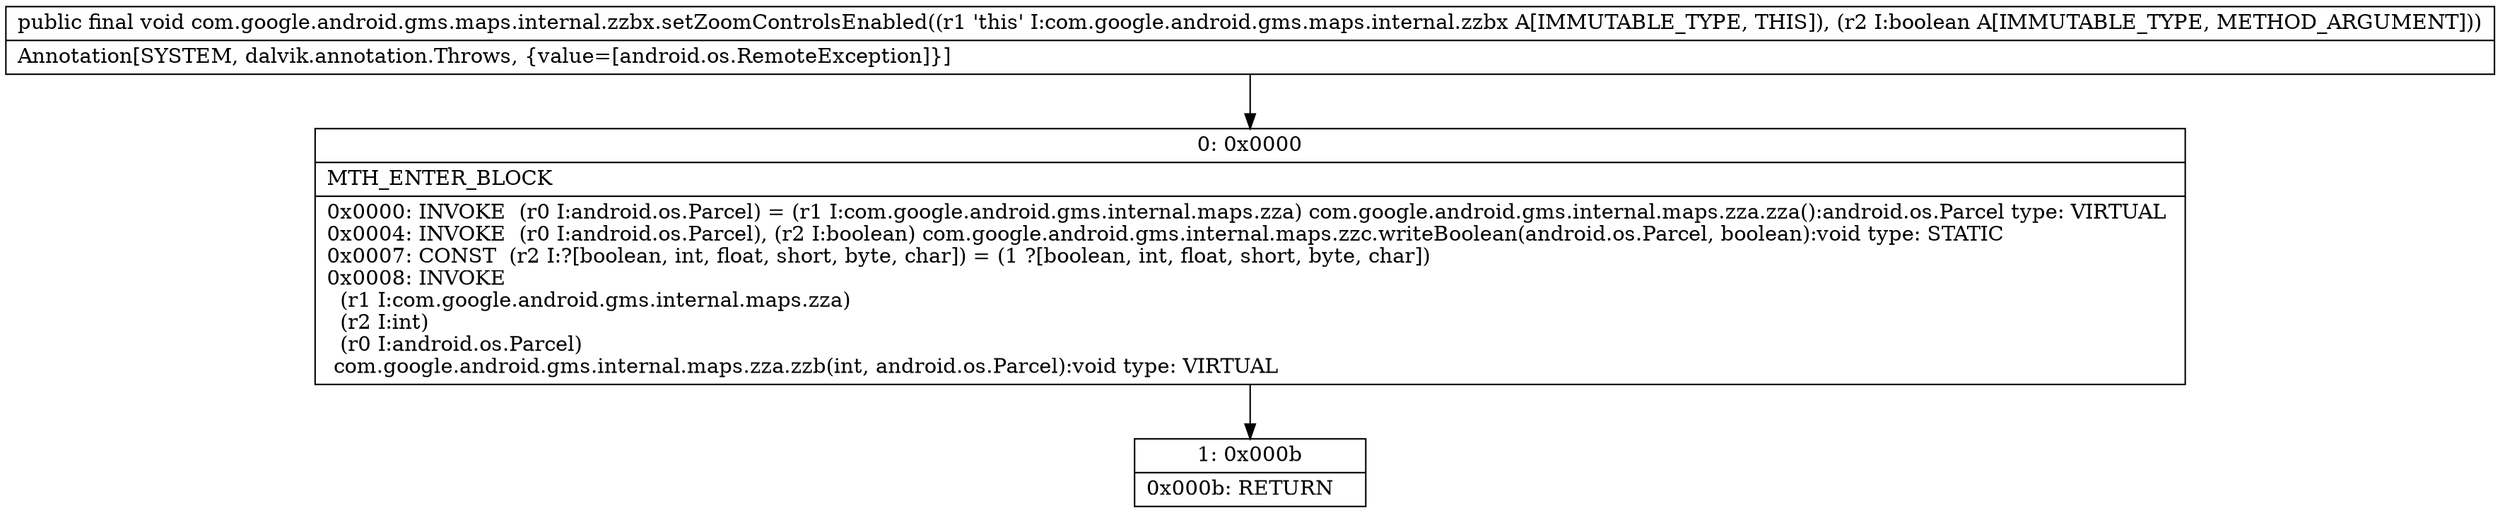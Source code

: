 digraph "CFG forcom.google.android.gms.maps.internal.zzbx.setZoomControlsEnabled(Z)V" {
Node_0 [shape=record,label="{0\:\ 0x0000|MTH_ENTER_BLOCK\l|0x0000: INVOKE  (r0 I:android.os.Parcel) = (r1 I:com.google.android.gms.internal.maps.zza) com.google.android.gms.internal.maps.zza.zza():android.os.Parcel type: VIRTUAL \l0x0004: INVOKE  (r0 I:android.os.Parcel), (r2 I:boolean) com.google.android.gms.internal.maps.zzc.writeBoolean(android.os.Parcel, boolean):void type: STATIC \l0x0007: CONST  (r2 I:?[boolean, int, float, short, byte, char]) = (1 ?[boolean, int, float, short, byte, char]) \l0x0008: INVOKE  \l  (r1 I:com.google.android.gms.internal.maps.zza)\l  (r2 I:int)\l  (r0 I:android.os.Parcel)\l com.google.android.gms.internal.maps.zza.zzb(int, android.os.Parcel):void type: VIRTUAL \l}"];
Node_1 [shape=record,label="{1\:\ 0x000b|0x000b: RETURN   \l}"];
MethodNode[shape=record,label="{public final void com.google.android.gms.maps.internal.zzbx.setZoomControlsEnabled((r1 'this' I:com.google.android.gms.maps.internal.zzbx A[IMMUTABLE_TYPE, THIS]), (r2 I:boolean A[IMMUTABLE_TYPE, METHOD_ARGUMENT]))  | Annotation[SYSTEM, dalvik.annotation.Throws, \{value=[android.os.RemoteException]\}]\l}"];
MethodNode -> Node_0;
Node_0 -> Node_1;
}

